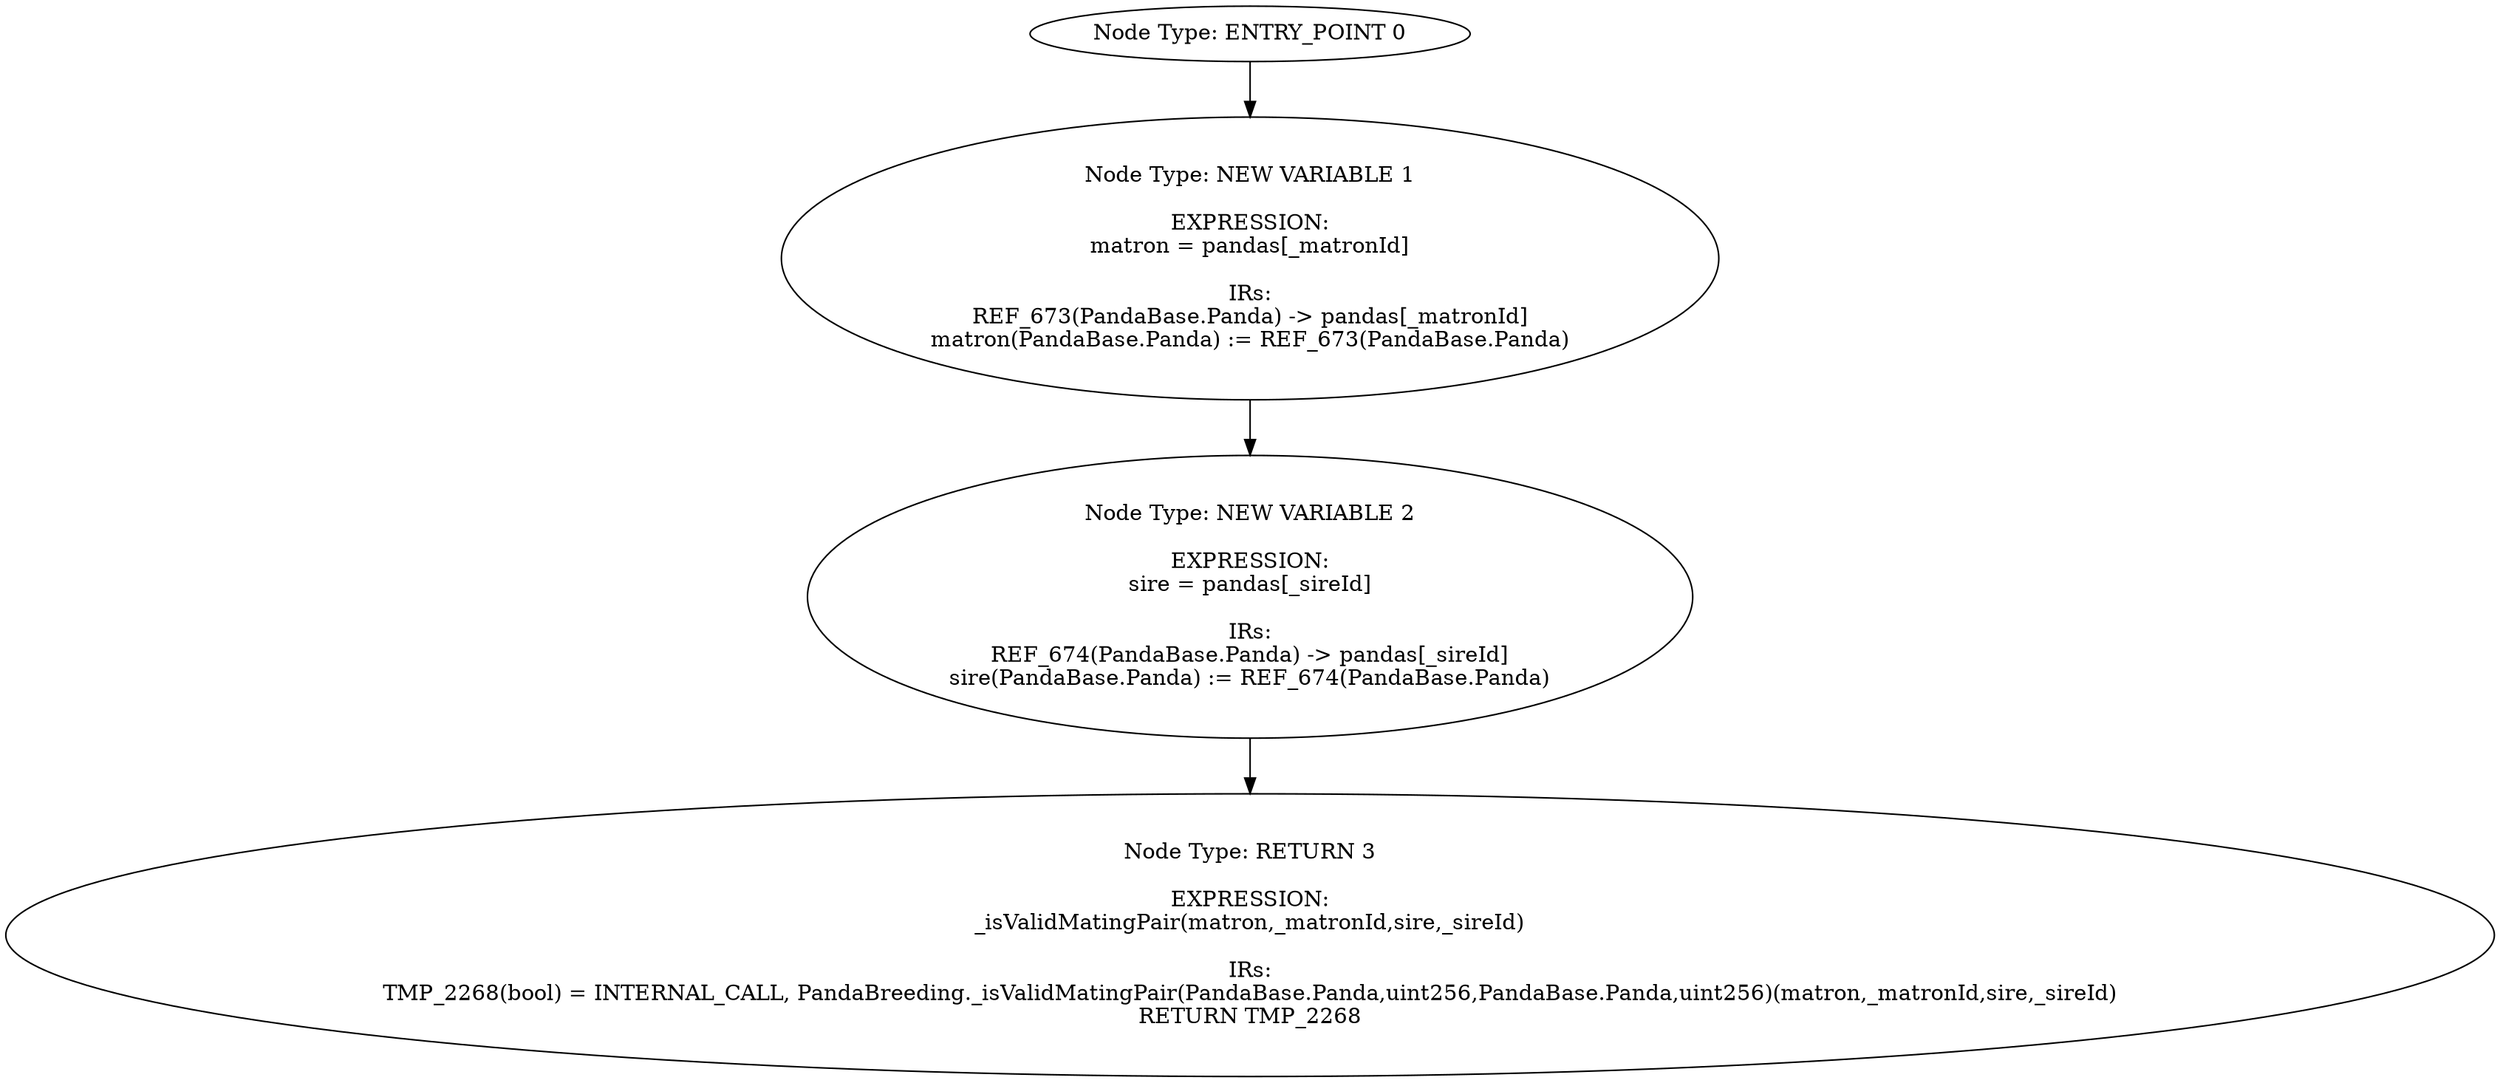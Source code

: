 digraph{
0[label="Node Type: ENTRY_POINT 0
"];
0->1;
1[label="Node Type: NEW VARIABLE 1

EXPRESSION:
matron = pandas[_matronId]

IRs:
REF_673(PandaBase.Panda) -> pandas[_matronId]
matron(PandaBase.Panda) := REF_673(PandaBase.Panda)"];
1->2;
2[label="Node Type: NEW VARIABLE 2

EXPRESSION:
sire = pandas[_sireId]

IRs:
REF_674(PandaBase.Panda) -> pandas[_sireId]
sire(PandaBase.Panda) := REF_674(PandaBase.Panda)"];
2->3;
3[label="Node Type: RETURN 3

EXPRESSION:
_isValidMatingPair(matron,_matronId,sire,_sireId)

IRs:
TMP_2268(bool) = INTERNAL_CALL, PandaBreeding._isValidMatingPair(PandaBase.Panda,uint256,PandaBase.Panda,uint256)(matron,_matronId,sire,_sireId)
RETURN TMP_2268"];
}
